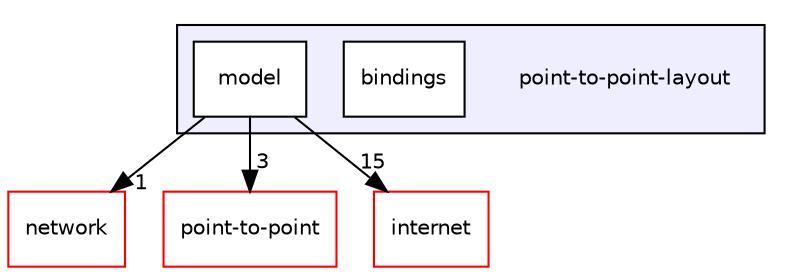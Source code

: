 digraph "point-to-point-layout" {
  compound=true
  node [ fontsize="10", fontname="Helvetica"];
  edge [ labelfontsize="10", labelfontname="Helvetica"];
  subgraph clusterdir_15e67872901b7e83db2708c814641ddc {
    graph [ bgcolor="#eeeeff", pencolor="black", label="" URL="dir_15e67872901b7e83db2708c814641ddc.html"];
    dir_15e67872901b7e83db2708c814641ddc [shape=plaintext label="point-to-point-layout"];
    dir_b4e4c8155808ee397e101044de20fe12 [shape=box label="bindings" color="black" fillcolor="white" style="filled" URL="dir_b4e4c8155808ee397e101044de20fe12.html"];
    dir_d222dd0f6c25afdd2d329a6410941602 [shape=box label="model" color="black" fillcolor="white" style="filled" URL="dir_d222dd0f6c25afdd2d329a6410941602.html"];
  }
  dir_c901c14b65aa229498a52b725b3d4a2c [shape=box label="network" fillcolor="white" style="filled" color="red" URL="dir_c901c14b65aa229498a52b725b3d4a2c.html"];
  dir_9dc8c2b1b1dc46b1ad5b655aa20242ad [shape=box label="point-to-point" fillcolor="white" style="filled" color="red" URL="dir_9dc8c2b1b1dc46b1ad5b655aa20242ad.html"];
  dir_6cd0c44dd50f096d9539f3b15c435342 [shape=box label="internet" fillcolor="white" style="filled" color="red" URL="dir_6cd0c44dd50f096d9539f3b15c435342.html"];
  dir_d222dd0f6c25afdd2d329a6410941602->dir_c901c14b65aa229498a52b725b3d4a2c [headlabel="1", labeldistance=1.5 headhref="dir_000230_000046.html"];
  dir_d222dd0f6c25afdd2d329a6410941602->dir_9dc8c2b1b1dc46b1ad5b655aa20242ad [headlabel="3", labeldistance=1.5 headhref="dir_000230_000052.html"];
  dir_d222dd0f6c25afdd2d329a6410941602->dir_6cd0c44dd50f096d9539f3b15c435342 [headlabel="15", labeldistance=1.5 headhref="dir_000230_000030.html"];
}
